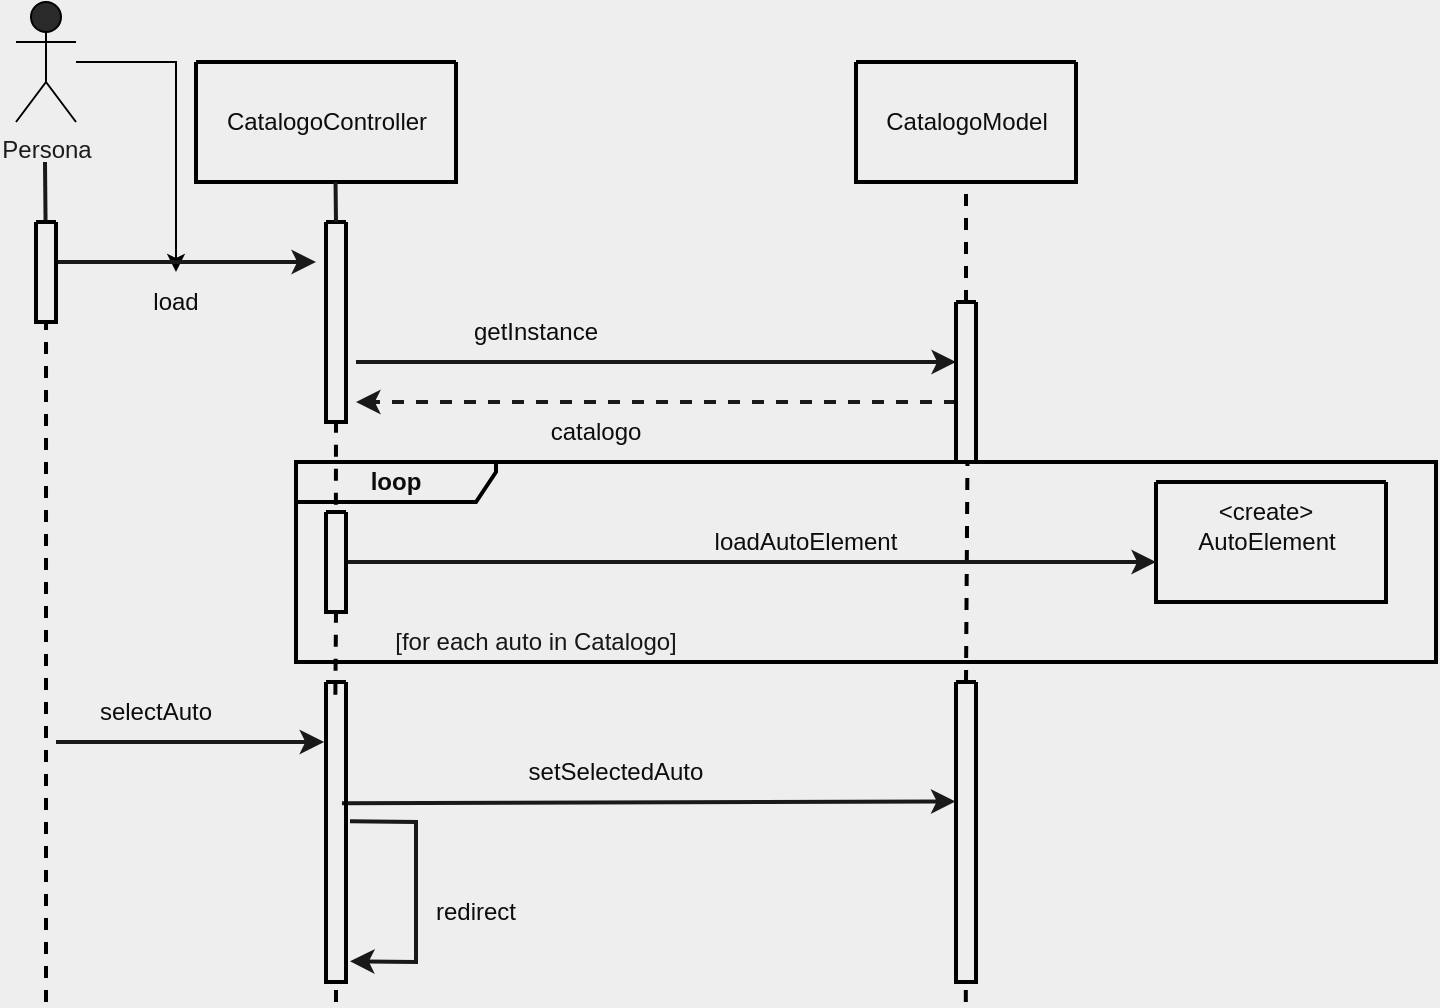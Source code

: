 <mxfile version="20.5.3" type="embed"><diagram id="ERxrzM34JgP0kjhDalQf" name="Page-1"><mxGraphModel dx="527" dy="82" grid="1" gridSize="10" guides="1" tooltips="1" connect="1" arrows="1" fold="1" page="0" pageScale="1" pageWidth="827" pageHeight="1169" background="#EEEEEE" math="0" shadow="0"><root><mxCell id="0"/><mxCell id="1" parent="0"/><mxCell id="328" value="" style="edgeStyle=orthogonalEdgeStyle;rounded=0;orthogonalLoop=1;jettySize=auto;html=1;" edge="1" parent="1" source="224" target="287"><mxGeometry relative="1" as="geometry"/></mxCell><mxCell id="224" value="Persona" style="shape=umlActor;verticalLabelPosition=bottom;verticalAlign=top;html=1;outlineConnect=0;fillColor=#2A2A2A;strokeColor=#000000;fontColor=#1C1C1C;" parent="1" vertex="1"><mxGeometry x="-80" y="60" width="30" height="60" as="geometry"/></mxCell><mxCell id="225" value="" style="endArrow=none;html=1;rounded=0;fontColor=#0D0D0D;strokeColor=#191919;strokeWidth=2;" parent="1" source="240" edge="1"><mxGeometry width="50" height="50" relative="1" as="geometry"><mxPoint x="-65.5" y="500" as="sourcePoint"/><mxPoint x="-65.5" y="140" as="targetPoint"/></mxGeometry></mxCell><mxCell id="228" value="" style="swimlane;startSize=0;strokeColor=#000000;fontColor=#0D0D0D;fillColor=#2A2A2A;strokeWidth=2;" parent="1" vertex="1"><mxGeometry x="10" y="90" width="130" height="60" as="geometry"/></mxCell><mxCell id="230" value="CatalogoController" style="text;html=1;align=center;verticalAlign=middle;resizable=0;points=[];autosize=1;strokeColor=none;fillColor=none;fontColor=#0D0D0D;" parent="228" vertex="1"><mxGeometry x="5" y="15" width="120" height="30" as="geometry"/></mxCell><mxCell id="234" value="" style="endArrow=classic;html=1;rounded=0;strokeColor=#191919;strokeWidth=2;fontColor=#0D0D0D;" parent="1" edge="1"><mxGeometry width="50" height="50" relative="1" as="geometry"><mxPoint x="-60" y="190" as="sourcePoint"/><mxPoint x="70" y="190" as="targetPoint"/></mxGeometry></mxCell><mxCell id="240" value="" style="swimlane;startSize=0;labelBackgroundColor=none;strokeColor=#000000;strokeWidth=2;fontColor=#0D0D0D;fillColor=#2A2A2A;" parent="1" vertex="1"><mxGeometry x="-70" y="170" width="10" height="50" as="geometry"/></mxCell><mxCell id="246" value="" style="endArrow=classic;html=1;rounded=0;strokeColor=#191919;strokeWidth=2;fontColor=#0D0D0D;" parent="1" edge="1"><mxGeometry width="50" height="50" relative="1" as="geometry"><mxPoint x="90" y="240" as="sourcePoint"/><mxPoint x="390" y="240" as="targetPoint"/></mxGeometry></mxCell><mxCell id="247" value="getInstance" style="text;html=1;strokeColor=none;fillColor=none;align=center;verticalAlign=middle;whiteSpace=wrap;rounded=0;labelBackgroundColor=none;strokeWidth=2;fontColor=#0D0D0D;" parent="1" vertex="1"><mxGeometry x="150" y="210" width="60" height="30" as="geometry"/></mxCell><mxCell id="266" value="" style="swimlane;startSize=0;labelBackgroundColor=none;strokeColor=#000000;strokeWidth=2;fontColor=#0D0D0D;fillColor=#2A2A2A;" parent="1" vertex="1"><mxGeometry x="75" y="170" width="10" height="100" as="geometry"/></mxCell><mxCell id="267" value="" style="endArrow=none;html=1;rounded=0;fontColor=#0D0D0D;strokeColor=#191919;strokeWidth=2;" parent="1" edge="1"><mxGeometry width="50" height="50" relative="1" as="geometry"><mxPoint x="80" y="170" as="sourcePoint"/><mxPoint x="79.76" y="150" as="targetPoint"/></mxGeometry></mxCell><mxCell id="271" value="" style="endArrow=none;dashed=1;html=1;rounded=0;entryX=0.5;entryY=1;entryDx=0;entryDy=0;strokeWidth=2;strokeColor=#000000;startArrow=none;exitX=0.035;exitY=0.214;exitDx=0;exitDy=0;exitPerimeter=0;" parent="1" target="266" edge="1" source="296"><mxGeometry width="50" height="50" relative="1" as="geometry"><mxPoint x="80" y="560" as="sourcePoint"/><mxPoint x="120" y="290" as="targetPoint"/></mxGeometry></mxCell><mxCell id="274" value="" style="endArrow=none;dashed=1;html=1;rounded=0;entryX=0.501;entryY=1.02;entryDx=0;entryDy=0;strokeWidth=2;strokeColor=#000000;entryPerimeter=0;" parent="1" target="240" edge="1"><mxGeometry width="50" height="50" relative="1" as="geometry"><mxPoint x="-65" y="560" as="sourcePoint"/><mxPoint x="-65.38" y="250" as="targetPoint"/></mxGeometry></mxCell><mxCell id="287" value="load" style="text;html=1;strokeColor=none;fillColor=none;align=center;verticalAlign=middle;whiteSpace=wrap;rounded=0;labelBackgroundColor=none;strokeWidth=2;fontColor=#0D0D0D;" parent="1" vertex="1"><mxGeometry x="-30" y="195" width="60" height="30" as="geometry"/></mxCell><mxCell id="289" value="" style="swimlane;startSize=0;strokeColor=#000000;fontColor=#0D0D0D;fillColor=#2A2A2A;strokeWidth=2;" parent="1" vertex="1"><mxGeometry x="340" y="90" width="110" height="60" as="geometry"/></mxCell><mxCell id="290" value="CatalogoModel" style="text;html=1;align=center;verticalAlign=middle;resizable=0;points=[];autosize=1;strokeColor=none;fillColor=none;fontColor=#0D0D0D;" parent="289" vertex="1"><mxGeometry x="5" y="15" width="100" height="30" as="geometry"/></mxCell><mxCell id="291" value="" style="endArrow=none;dashed=1;html=1;rounded=0;entryX=0.589;entryY=-0.01;entryDx=0;entryDy=0;strokeWidth=2;strokeColor=#000000;entryPerimeter=0;exitX=0.5;exitY=0;exitDx=0;exitDy=0;" parent="1" edge="1" target="296" source="334"><mxGeometry width="50" height="50" relative="1" as="geometry"><mxPoint x="395" y="560" as="sourcePoint"/><mxPoint x="394.5" y="150" as="targetPoint"/></mxGeometry></mxCell><mxCell id="294" value="" style="endArrow=classic;html=1;rounded=0;strokeColor=#191919;strokeWidth=2;fontColor=#0D0D0D;dashed=1;" parent="1" edge="1"><mxGeometry width="50" height="50" relative="1" as="geometry"><mxPoint x="390" y="260" as="sourcePoint"/><mxPoint x="90" y="260" as="targetPoint"/></mxGeometry></mxCell><mxCell id="295" value="catalogo" style="text;html=1;strokeColor=none;fillColor=none;align=center;verticalAlign=middle;whiteSpace=wrap;rounded=0;labelBackgroundColor=none;strokeWidth=2;fontColor=#0D0D0D;" parent="1" vertex="1"><mxGeometry x="180" y="260" width="60" height="30" as="geometry"/></mxCell><mxCell id="296" value="&lt;b&gt;loop&lt;/b&gt;" style="shape=umlFrame;whiteSpace=wrap;html=1;labelBackgroundColor=none;strokeColor=#000000;strokeWidth=2;fontColor=#0D0D0D;fillColor=none;width=100;height=20;" parent="1" vertex="1"><mxGeometry x="60" y="290" width="570" height="100" as="geometry"/></mxCell><mxCell id="297" value="" style="swimlane;startSize=0;strokeColor=#000000;fontColor=#0D0D0D;fillColor=#2A2A2A;strokeWidth=2;" parent="1" vertex="1"><mxGeometry x="490" y="300" width="115" height="60" as="geometry"/></mxCell><mxCell id="298" value="AutoElement" style="text;html=1;align=center;verticalAlign=middle;resizable=0;points=[];autosize=1;strokeColor=none;fillColor=none;fontColor=#0D0D0D;" parent="297" vertex="1"><mxGeometry x="10" y="15" width="90" height="30" as="geometry"/></mxCell><mxCell id="302" value="&amp;lt;create&amp;gt;" style="text;html=1;strokeColor=none;fillColor=none;align=center;verticalAlign=middle;whiteSpace=wrap;rounded=0;labelBackgroundColor=none;strokeWidth=2;fontColor=#0D0D0D;" parent="297" vertex="1"><mxGeometry x="25" width="60" height="30" as="geometry"/></mxCell><mxCell id="299" value="" style="endArrow=classic;html=1;rounded=0;strokeColor=#191919;strokeWidth=2;fontColor=#0D0D0D;" parent="1" edge="1"><mxGeometry width="50" height="50" relative="1" as="geometry"><mxPoint x="85" y="340" as="sourcePoint"/><mxPoint x="490" y="340" as="targetPoint"/></mxGeometry></mxCell><mxCell id="300" value="loadAutoElement" style="text;html=1;strokeColor=none;fillColor=none;align=center;verticalAlign=middle;whiteSpace=wrap;rounded=0;labelBackgroundColor=none;strokeWidth=2;fontColor=#0D0D0D;" parent="1" vertex="1"><mxGeometry x="250" y="315" width="130" height="30" as="geometry"/></mxCell><mxCell id="301" value="&lt;font color=&quot;#171717&quot;&gt;[for each auto in Catalogo]&lt;/font&gt;" style="text;html=1;strokeColor=none;fillColor=none;align=center;verticalAlign=middle;whiteSpace=wrap;rounded=0;" parent="1" vertex="1"><mxGeometry x="60" y="370" width="240" height="20" as="geometry"/></mxCell><mxCell id="303" value="" style="endArrow=classic;html=1;rounded=0;strokeColor=#191919;strokeWidth=2;fontColor=#0D0D0D;entryX=-0.092;entryY=0.25;entryDx=0;entryDy=0;entryPerimeter=0;" parent="1" edge="1"><mxGeometry width="50" height="50" relative="1" as="geometry"><mxPoint x="-60" y="430" as="sourcePoint"/><mxPoint x="74.08" y="430" as="targetPoint"/></mxGeometry></mxCell><mxCell id="304" value="selectAuto" style="text;html=1;strokeColor=none;fillColor=none;align=center;verticalAlign=middle;whiteSpace=wrap;rounded=0;labelBackgroundColor=none;strokeWidth=2;fontColor=#0D0D0D;" parent="1" vertex="1"><mxGeometry x="-40" y="400" width="60" height="30" as="geometry"/></mxCell><mxCell id="305" value="" style="endArrow=classic;html=1;rounded=0;strokeColor=#191919;strokeWidth=2;fontColor=#0D0D0D;exitX=1.095;exitY=0.883;exitDx=0;exitDy=0;exitPerimeter=0;entryX=-0.027;entryY=0.398;entryDx=0;entryDy=0;entryPerimeter=0;" parent="1" edge="1" target="334"><mxGeometry width="50" height="50" relative="1" as="geometry"><mxPoint x="82.98" y="460.64" as="sourcePoint"/><mxPoint x="400" y="460" as="targetPoint"/></mxGeometry></mxCell><mxCell id="306" value="setSelectedAuto" style="text;html=1;strokeColor=none;fillColor=none;align=center;verticalAlign=middle;whiteSpace=wrap;rounded=0;labelBackgroundColor=none;strokeWidth=2;fontColor=#0D0D0D;" parent="1" vertex="1"><mxGeometry x="190" y="430" width="60" height="30" as="geometry"/></mxCell><mxCell id="308" value="redirect" style="text;html=1;strokeColor=none;fillColor=none;align=center;verticalAlign=middle;whiteSpace=wrap;rounded=0;labelBackgroundColor=none;strokeWidth=2;fontColor=#0D0D0D;" parent="1" vertex="1"><mxGeometry x="120" y="500" width="60" height="30" as="geometry"/></mxCell><mxCell id="329" value="" style="endArrow=classic;html=1;rounded=0;strokeColor=#191919;strokeWidth=2;fontColor=#0D0D0D;entryX=1.2;entryY=0.931;entryDx=0;entryDy=0;entryPerimeter=0;exitX=1.2;exitY=0.464;exitDx=0;exitDy=0;exitPerimeter=0;" edge="1" parent="1" source="332" target="332"><mxGeometry width="50" height="50" relative="1" as="geometry"><mxPoint x="80" y="470" as="sourcePoint"/><mxPoint x="80" y="540" as="targetPoint"/><Array as="points"><mxPoint x="120" y="470"/><mxPoint x="120" y="540"/></Array></mxGeometry></mxCell><mxCell id="330" value="" style="swimlane;startSize=0;labelBackgroundColor=#FFFFFF;strokeColor=#000000;strokeWidth=2;fontColor=#0D0D0D;fillColor=#FFFFFF;gradientColor=none;" vertex="1" parent="1"><mxGeometry x="390" y="210" width="10" height="80" as="geometry"/></mxCell><mxCell id="331" value="" style="swimlane;startSize=0;labelBackgroundColor=#FFFFFF;strokeColor=#000000;strokeWidth=2;fontColor=#0D0D0D;fillColor=#FFFFFF;gradientColor=none;" vertex="1" parent="1"><mxGeometry x="75" y="315" width="10" height="50" as="geometry"/></mxCell><mxCell id="335" value="" style="endArrow=none;dashed=1;html=1;rounded=0;strokeWidth=2;strokeColor=#000000;startArrow=none;exitX=0.035;exitY=0.214;exitDx=0;exitDy=0;exitPerimeter=0;entryX=0.5;entryY=1;entryDx=0;entryDy=0;" edge="1" parent="331" target="331"><mxGeometry width="50" height="50" relative="1" as="geometry"><mxPoint x="4.69" y="91.4" as="sourcePoint"/><mxPoint x="5" y="80" as="targetPoint"/></mxGeometry></mxCell><mxCell id="332" value="" style="swimlane;startSize=0;labelBackgroundColor=#FFFFFF;strokeColor=#000000;strokeWidth=2;fontColor=#0D0D0D;fillColor=#FFFFFF;gradientColor=none;" vertex="1" parent="1"><mxGeometry x="75" y="400" width="10" height="150" as="geometry"/></mxCell><mxCell id="333" value="" style="endArrow=none;dashed=1;html=1;rounded=0;entryX=0.5;entryY=1;entryDx=0;entryDy=0;strokeWidth=2;strokeColor=#000000;" edge="1" parent="1" target="332"><mxGeometry width="50" height="50" relative="1" as="geometry"><mxPoint x="80" y="560" as="sourcePoint"/><mxPoint x="80" y="250" as="targetPoint"/></mxGeometry></mxCell><mxCell id="334" value="" style="swimlane;startSize=0;labelBackgroundColor=#FFFFFF;strokeColor=#000000;strokeWidth=2;fontColor=#0D0D0D;fillColor=#FFFFFF;gradientColor=none;" vertex="1" parent="1"><mxGeometry x="390" y="400" width="10" height="150" as="geometry"/></mxCell><mxCell id="336" value="" style="endArrow=none;dashed=1;html=1;rounded=0;entryX=0.5;entryY=1;entryDx=0;entryDy=0;strokeWidth=2;strokeColor=#000000;exitX=0.5;exitY=0;exitDx=0;exitDy=0;" edge="1" parent="1" source="330" target="289"><mxGeometry width="50" height="50" relative="1" as="geometry"><mxPoint x="-55" y="570" as="sourcePoint"/><mxPoint x="-54.99" y="231" as="targetPoint"/></mxGeometry></mxCell><mxCell id="337" value="" style="endArrow=none;dashed=1;html=1;rounded=0;entryX=0.5;entryY=1;entryDx=0;entryDy=0;strokeWidth=2;strokeColor=#000000;" edge="1" parent="1"><mxGeometry width="50" height="50" relative="1" as="geometry"><mxPoint x="394.91" y="560" as="sourcePoint"/><mxPoint x="394.91" y="550" as="targetPoint"/></mxGeometry></mxCell></root></mxGraphModel></diagram></mxfile>
